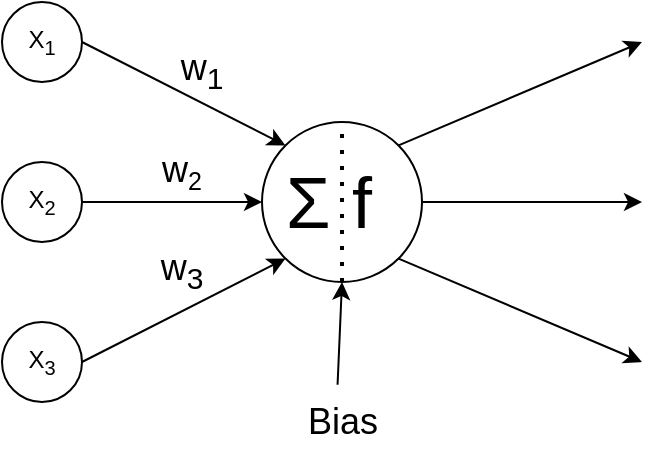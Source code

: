 <mxfile version="20.7.4" type="github"><diagram id="mDjuWFeNwJFyET9P7i98" name="Page-1"><mxGraphModel dx="1247" dy="633" grid="0" gridSize="10" guides="1" tooltips="1" connect="1" arrows="1" fold="1" page="1" pageScale="1" pageWidth="827" pageHeight="1169" math="1" shadow="0"><root><mxCell id="0"/><mxCell id="1" parent="0"/><mxCell id="NRZe8yoECkYhQWnCR95D-1" value="&lt;font style=&quot;font-size: 36px;&quot;&gt;&amp;nbsp;Σ&lt;/font&gt;" style="ellipse;whiteSpace=wrap;html=1;aspect=fixed;align=left;" vertex="1" parent="1"><mxGeometry x="370" y="340" width="80" height="80" as="geometry"/></mxCell><mxCell id="NRZe8yoECkYhQWnCR95D-3" value="X&lt;sub&gt;1&lt;/sub&gt;" style="ellipse;whiteSpace=wrap;html=1;aspect=fixed;" vertex="1" parent="1"><mxGeometry x="240" y="280" width="40" height="40" as="geometry"/></mxCell><mxCell id="NRZe8yoECkYhQWnCR95D-4" value="X&lt;sub&gt;2&lt;/sub&gt;" style="ellipse;whiteSpace=wrap;html=1;aspect=fixed;" vertex="1" parent="1"><mxGeometry x="240" y="360" width="40" height="40" as="geometry"/></mxCell><mxCell id="NRZe8yoECkYhQWnCR95D-5" value="X&lt;sub&gt;3&lt;/sub&gt;" style="ellipse;whiteSpace=wrap;html=1;aspect=fixed;" vertex="1" parent="1"><mxGeometry x="240" y="440" width="40" height="40" as="geometry"/></mxCell><mxCell id="NRZe8yoECkYhQWnCR95D-10" value="" style="endArrow=classic;html=1;rounded=0;exitX=1;exitY=0.5;exitDx=0;exitDy=0;entryX=0;entryY=1;entryDx=0;entryDy=0;" edge="1" parent="1" source="NRZe8yoECkYhQWnCR95D-5"><mxGeometry width="50" height="50" relative="1" as="geometry"><mxPoint x="310" y="450" as="sourcePoint"/><mxPoint x="381.716" y="408.284" as="targetPoint"/></mxGeometry></mxCell><mxCell id="NRZe8yoECkYhQWnCR95D-11" value="" style="endArrow=classic;html=1;rounded=0;exitX=1;exitY=0.5;exitDx=0;exitDy=0;entryX=0;entryY=0.5;entryDx=0;entryDy=0;" edge="1" parent="1" source="NRZe8yoECkYhQWnCR95D-4"><mxGeometry width="50" height="50" relative="1" as="geometry"><mxPoint x="300" y="420" as="sourcePoint"/><mxPoint x="370.0" y="380.0" as="targetPoint"/></mxGeometry></mxCell><mxCell id="NRZe8yoECkYhQWnCR95D-12" value="" style="endArrow=classic;html=1;rounded=0;exitX=1;exitY=0.5;exitDx=0;exitDy=0;entryX=0;entryY=0;entryDx=0;entryDy=0;" edge="1" parent="1" source="NRZe8yoECkYhQWnCR95D-3"><mxGeometry width="50" height="50" relative="1" as="geometry"><mxPoint x="390" y="400" as="sourcePoint"/><mxPoint x="381.716" y="351.716" as="targetPoint"/></mxGeometry></mxCell><mxCell id="NRZe8yoECkYhQWnCR95D-19" value="Bias" style="text;html=1;align=center;verticalAlign=middle;resizable=0;points=[];autosize=1;strokeColor=none;fillColor=none;fontSize=18;" vertex="1" parent="1"><mxGeometry x="380" y="470" width="60" height="40" as="geometry"/></mxCell><mxCell id="NRZe8yoECkYhQWnCR95D-20" value="" style="endArrow=classic;html=1;rounded=0;fontSize=18;exitX=0.463;exitY=0.034;exitDx=0;exitDy=0;exitPerimeter=0;entryX=0.5;entryY=1;entryDx=0;entryDy=0;" edge="1" parent="1" source="NRZe8yoECkYhQWnCR95D-19" target="NRZe8yoECkYhQWnCR95D-1"><mxGeometry width="50" height="50" relative="1" as="geometry"><mxPoint x="390" y="380" as="sourcePoint"/><mxPoint x="440" y="330" as="targetPoint"/></mxGeometry></mxCell><mxCell id="NRZe8yoECkYhQWnCR95D-22" value="" style="endArrow=none;dashed=1;html=1;dashPattern=1 3;strokeWidth=2;rounded=0;fontSize=18;entryX=0.5;entryY=0;entryDx=0;entryDy=0;exitX=0.5;exitY=1;exitDx=0;exitDy=0;" edge="1" parent="1" source="NRZe8yoECkYhQWnCR95D-1" target="NRZe8yoECkYhQWnCR95D-1"><mxGeometry width="50" height="50" relative="1" as="geometry"><mxPoint x="390" y="380" as="sourcePoint"/><mxPoint x="440" y="330" as="targetPoint"/></mxGeometry></mxCell><mxCell id="NRZe8yoECkYhQWnCR95D-23" value="&lt;div style=&quot;text-align: right;&quot;&gt;&lt;span style=&quot;font-family: Calibri, sans-serif; background-color: initial;&quot;&gt;&lt;font style=&quot;font-size: 36px;&quot;&gt;f&lt;/font&gt;&lt;/span&gt;&lt;/div&gt;&lt;span lang=&quot;DE-CH&quot;&gt;&lt;div style=&quot;text-align: right;&quot;&gt;&lt;/div&gt;&lt;span style=&quot;font-size: 11pt; line-height: 107%;&quot; lang=&quot;DE-CH&quot;&gt;&lt;span style=&quot;font-size: 11pt; line-height: 107%;&quot; lang=&quot;DE-CH&quot;&gt;&lt;span style=&quot;font-size: 11pt; line-height: 107%;&quot; lang=&quot;DE-CH&quot;&gt;&lt;span style=&quot;font-size: 11pt; line-height: 107%;&quot; lang=&quot;DE-CH&quot;&gt;&lt;/span&gt;&lt;/span&gt;&lt;/span&gt;&lt;/span&gt;&lt;/span&gt;" style="text;html=1;strokeColor=none;fillColor=none;align=center;verticalAlign=middle;whiteSpace=wrap;rounded=0;fontSize=18;" vertex="1" parent="1"><mxGeometry x="400" y="365" width="40" height="30" as="geometry"/></mxCell><mxCell id="NRZe8yoECkYhQWnCR95D-26" value="" style="endArrow=classic;html=1;rounded=0;fontSize=18;exitX=1;exitY=1;exitDx=0;exitDy=0;" edge="1" parent="1" source="NRZe8yoECkYhQWnCR95D-1"><mxGeometry width="50" height="50" relative="1" as="geometry"><mxPoint x="390" y="370" as="sourcePoint"/><mxPoint x="560" y="460" as="targetPoint"/></mxGeometry></mxCell><mxCell id="NRZe8yoECkYhQWnCR95D-28" value="" style="endArrow=classic;html=1;rounded=0;fontSize=18;exitX=1;exitY=0.5;exitDx=0;exitDy=0;" edge="1" parent="1" source="NRZe8yoECkYhQWnCR95D-1"><mxGeometry width="50" height="50" relative="1" as="geometry"><mxPoint x="390" y="370" as="sourcePoint"/><mxPoint x="560" y="380" as="targetPoint"/></mxGeometry></mxCell><mxCell id="NRZe8yoECkYhQWnCR95D-29" value="" style="endArrow=classic;html=1;rounded=0;fontSize=18;exitX=1;exitY=0;exitDx=0;exitDy=0;" edge="1" parent="1" source="NRZe8yoECkYhQWnCR95D-1"><mxGeometry width="50" height="50" relative="1" as="geometry"><mxPoint x="390" y="370" as="sourcePoint"/><mxPoint x="560" y="300" as="targetPoint"/></mxGeometry></mxCell><mxCell id="NRZe8yoECkYhQWnCR95D-30" value="w&lt;sub&gt;1&lt;/sub&gt;" style="text;html=1;strokeColor=none;fillColor=none;align=center;verticalAlign=middle;whiteSpace=wrap;rounded=0;fontSize=18;" vertex="1" parent="1"><mxGeometry x="310" y="300" width="60" height="30" as="geometry"/></mxCell><mxCell id="NRZe8yoECkYhQWnCR95D-31" value="w&lt;span style=&quot;font-size: 15px;&quot;&gt;&lt;sub&gt;2&lt;/sub&gt;&lt;/span&gt;" style="text;html=1;strokeColor=none;fillColor=none;align=center;verticalAlign=middle;whiteSpace=wrap;rounded=0;fontSize=18;" vertex="1" parent="1"><mxGeometry x="300" y="350" width="60" height="30" as="geometry"/></mxCell><mxCell id="NRZe8yoECkYhQWnCR95D-32" value="w&lt;sub&gt;3&lt;/sub&gt;" style="text;html=1;strokeColor=none;fillColor=none;align=center;verticalAlign=middle;whiteSpace=wrap;rounded=0;fontSize=18;" vertex="1" parent="1"><mxGeometry x="300" y="400" width="60" height="30" as="geometry"/></mxCell></root></mxGraphModel></diagram></mxfile>